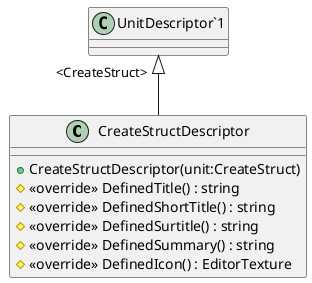 @startuml
class CreateStructDescriptor {
    + CreateStructDescriptor(unit:CreateStruct)
    # <<override>> DefinedTitle() : string
    # <<override>> DefinedShortTitle() : string
    # <<override>> DefinedSurtitle() : string
    # <<override>> DefinedSummary() : string
    # <<override>> DefinedIcon() : EditorTexture
}
"UnitDescriptor`1" "<CreateStruct>" <|-- CreateStructDescriptor
@enduml
